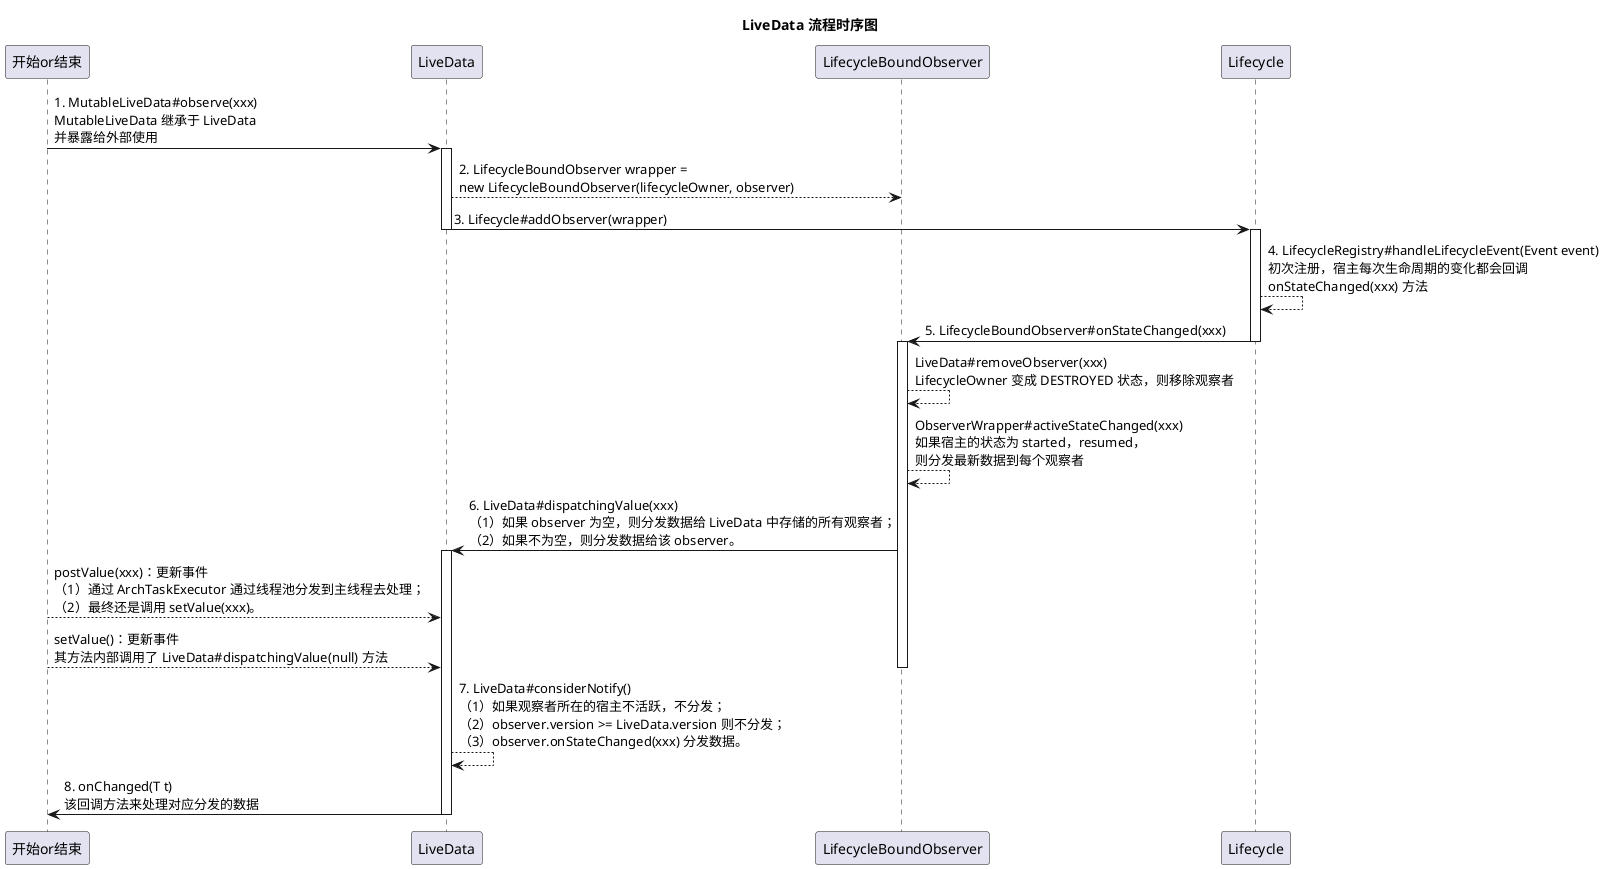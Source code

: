 @startuml
title LiveData 流程时序图
开始or结束 -> LiveData : 1. MutableLiveData#observe(xxx)\nMutableLiveData 继承于 LiveData\n并暴露给外部使用
activate LiveData
LiveData --> LifecycleBoundObserver : 2. LifecycleBoundObserver wrapper = \nnew LifecycleBoundObserver(lifecycleOwner, observer)
LiveData -> Lifecycle : 3. Lifecycle#addObserver(wrapper)
deactivate LiveData
activate Lifecycle
Lifecycle --> Lifecycle : 4. LifecycleRegistry#handleLifecycleEvent(Event event)\n初次注册，宿主每次生命周期的变化都会回调\nonStateChanged(xxx) 方法
Lifecycle -> LifecycleBoundObserver : 5. LifecycleBoundObserver#onStateChanged(xxx)
deactivate Lifecycle
activate LifecycleBoundObserver
LifecycleBoundObserver --> LifecycleBoundObserver : LiveData#removeObserver(xxx)\nLifecycleOwner 变成 DESTROYED 状态，则移除观察者
LifecycleBoundObserver --> LifecycleBoundObserver : ObserverWrapper#activeStateChanged(xxx) \n如果宿主的状态为 started，resumed，\n则分发最新数据到每个观察者
LifecycleBoundObserver -> LiveData : 6. LiveData#dispatchingValue(xxx)\n（1）如果 observer 为空，则分发数据给 LiveData 中存储的所有观察者；\n（2）如果不为空，则分发数据给该 observer。
activate LiveData
开始or结束 --> LiveData : postValue(xxx)：更新事件\n（1）通过 ArchTaskExecutor 通过线程池分发到主线程去处理；\n（2）最终还是调用 setValue(xxx)。
开始or结束 --> LiveData : setValue()：更新事件\n其方法内部调用了 LiveData#dispatchingValue(null) 方法
deactivate LifecycleBoundObserver
LiveData --> LiveData : 7. LiveData#considerNotify()\n（1）如果观察者所在的宿主不活跃，不分发；\n（2）observer.version >= LiveData.version 则不分发；\n（3）observer.onStateChanged(xxx) 分发数据。
LiveData -> 开始or结束 : 8. onChanged(T t)\n该回调方法来处理对应分发的数据
deactivate LiveData
@enduml

